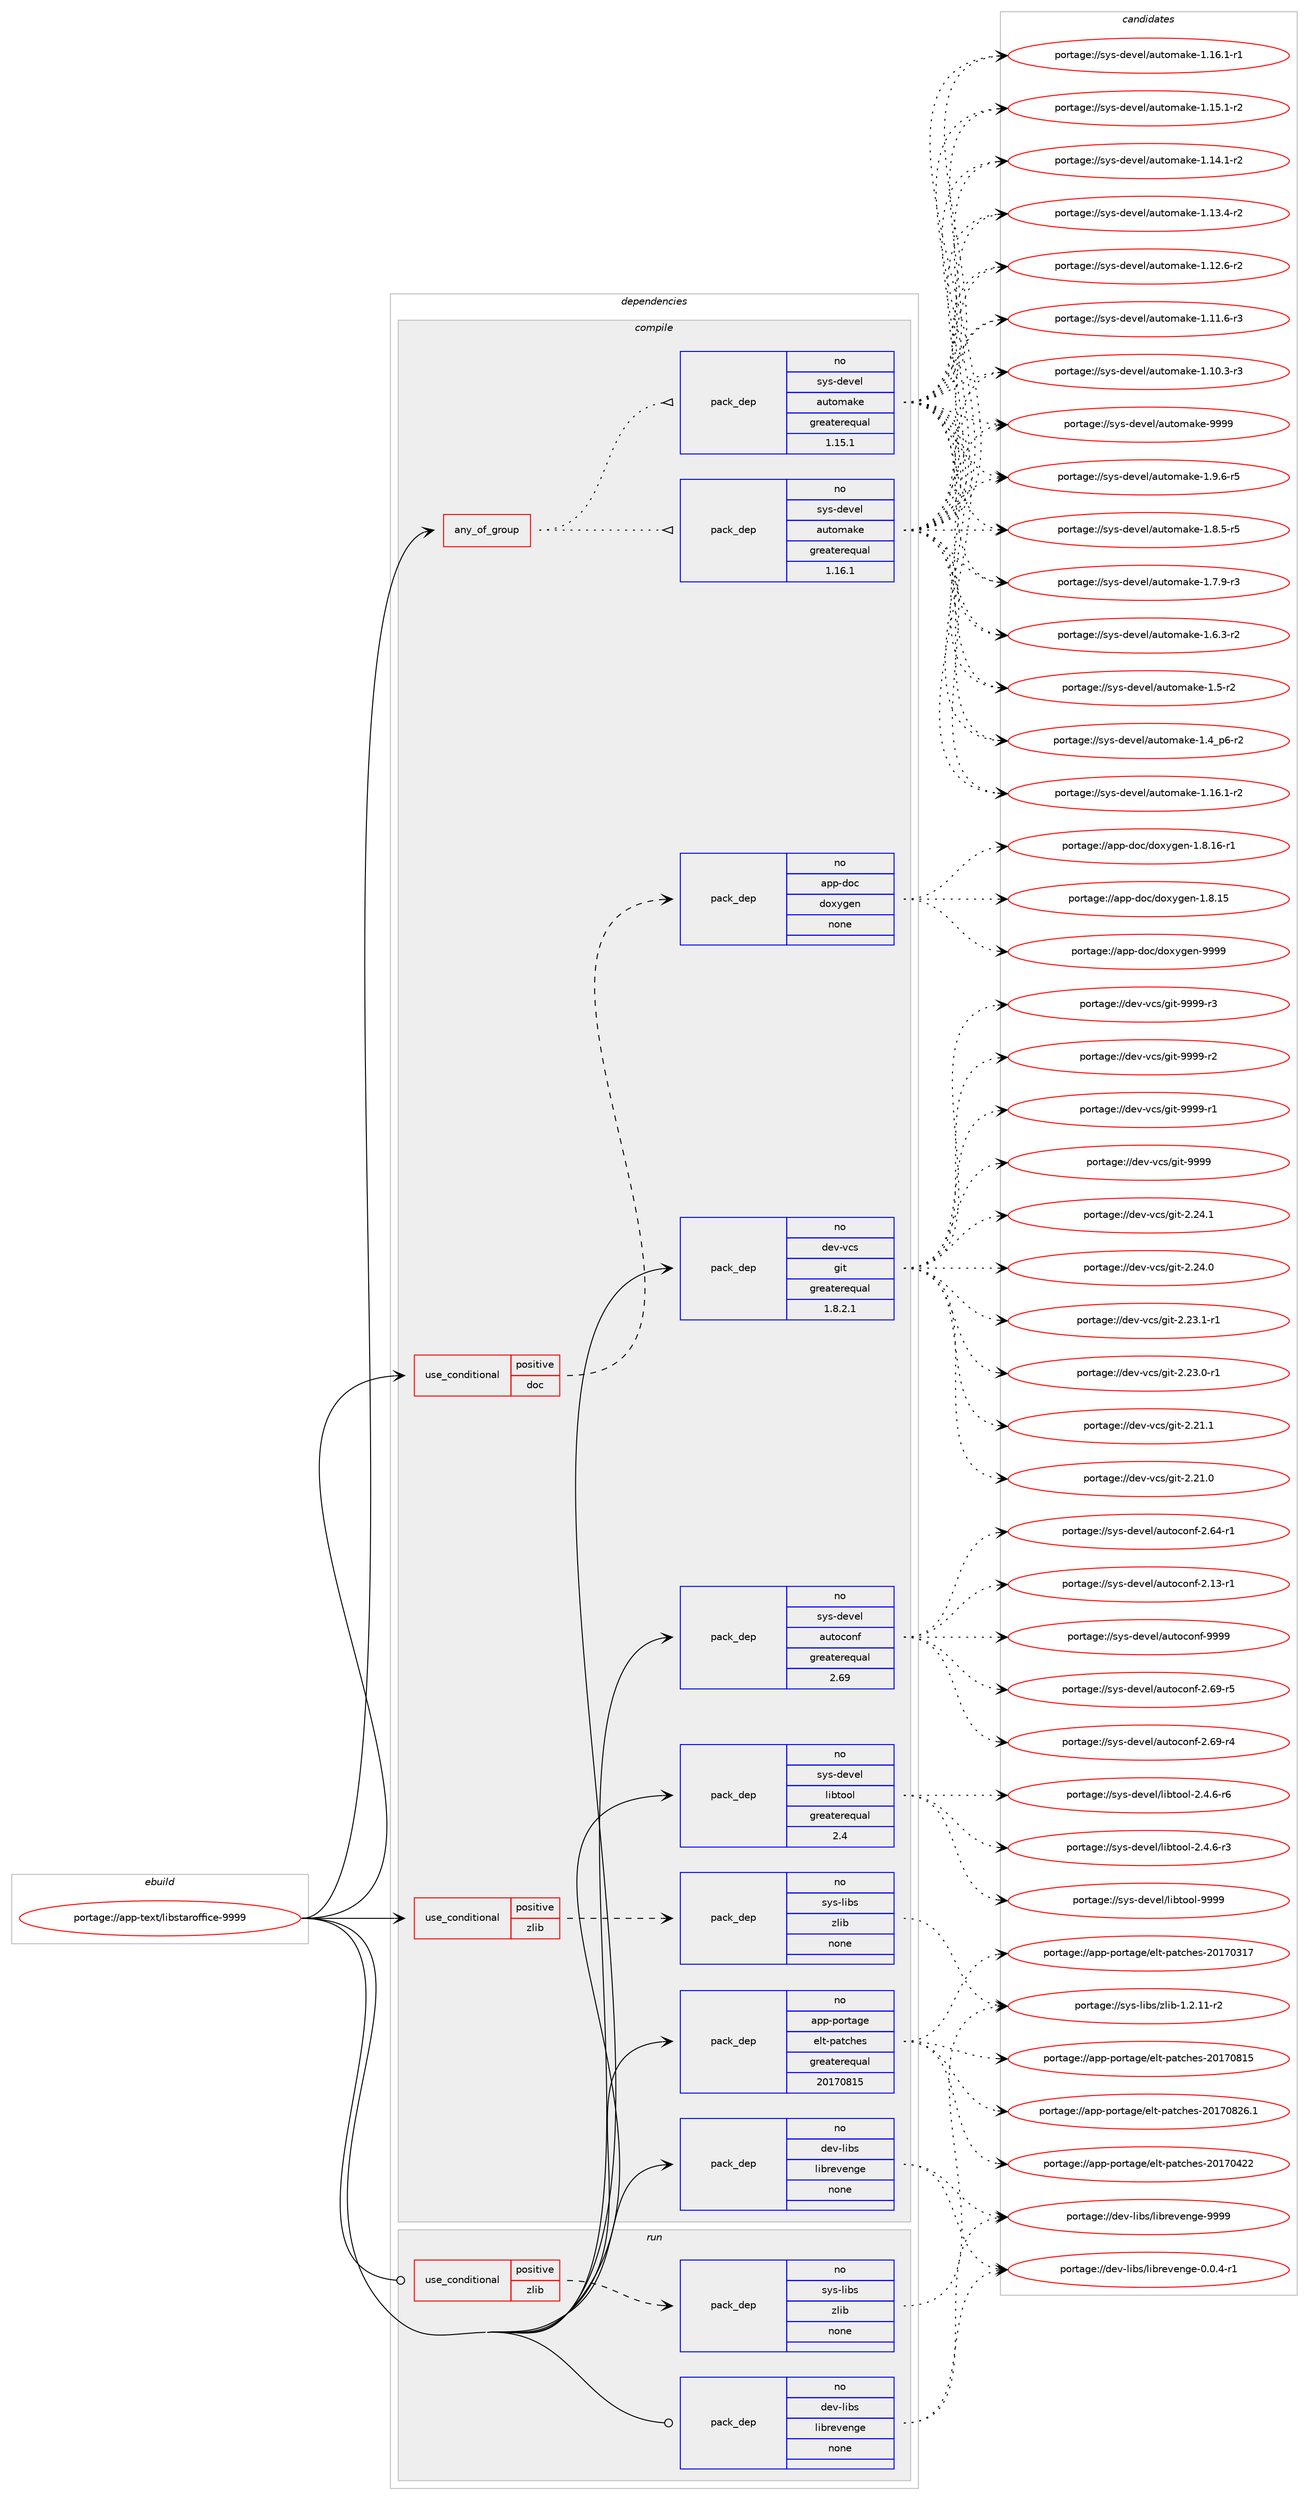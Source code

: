 digraph prolog {

# *************
# Graph options
# *************

newrank=true;
concentrate=true;
compound=true;
graph [rankdir=LR,fontname=Helvetica,fontsize=10,ranksep=1.5];#, ranksep=2.5, nodesep=0.2];
edge  [arrowhead=vee];
node  [fontname=Helvetica,fontsize=10];

# **********
# The ebuild
# **********

subgraph cluster_leftcol {
color=gray;
rank=same;
label=<<i>ebuild</i>>;
id [label="portage://app-text/libstaroffice-9999", color=red, width=4, href="../app-text/libstaroffice-9999.svg"];
}

# ****************
# The dependencies
# ****************

subgraph cluster_midcol {
color=gray;
label=<<i>dependencies</i>>;
subgraph cluster_compile {
fillcolor="#eeeeee";
style=filled;
label=<<i>compile</i>>;
subgraph any7680 {
dependency596222 [label=<<TABLE BORDER="0" CELLBORDER="1" CELLSPACING="0" CELLPADDING="4"><TR><TD CELLPADDING="10">any_of_group</TD></TR></TABLE>>, shape=none, color=red];subgraph pack448144 {
dependency596223 [label=<<TABLE BORDER="0" CELLBORDER="1" CELLSPACING="0" CELLPADDING="4" WIDTH="220"><TR><TD ROWSPAN="6" CELLPADDING="30">pack_dep</TD></TR><TR><TD WIDTH="110">no</TD></TR><TR><TD>sys-devel</TD></TR><TR><TD>automake</TD></TR><TR><TD>greaterequal</TD></TR><TR><TD>1.16.1</TD></TR></TABLE>>, shape=none, color=blue];
}
dependency596222:e -> dependency596223:w [weight=20,style="dotted",arrowhead="oinv"];
subgraph pack448145 {
dependency596224 [label=<<TABLE BORDER="0" CELLBORDER="1" CELLSPACING="0" CELLPADDING="4" WIDTH="220"><TR><TD ROWSPAN="6" CELLPADDING="30">pack_dep</TD></TR><TR><TD WIDTH="110">no</TD></TR><TR><TD>sys-devel</TD></TR><TR><TD>automake</TD></TR><TR><TD>greaterequal</TD></TR><TR><TD>1.15.1</TD></TR></TABLE>>, shape=none, color=blue];
}
dependency596222:e -> dependency596224:w [weight=20,style="dotted",arrowhead="oinv"];
}
id:e -> dependency596222:w [weight=20,style="solid",arrowhead="vee"];
subgraph cond140132 {
dependency596225 [label=<<TABLE BORDER="0" CELLBORDER="1" CELLSPACING="0" CELLPADDING="4"><TR><TD ROWSPAN="3" CELLPADDING="10">use_conditional</TD></TR><TR><TD>positive</TD></TR><TR><TD>doc</TD></TR></TABLE>>, shape=none, color=red];
subgraph pack448146 {
dependency596226 [label=<<TABLE BORDER="0" CELLBORDER="1" CELLSPACING="0" CELLPADDING="4" WIDTH="220"><TR><TD ROWSPAN="6" CELLPADDING="30">pack_dep</TD></TR><TR><TD WIDTH="110">no</TD></TR><TR><TD>app-doc</TD></TR><TR><TD>doxygen</TD></TR><TR><TD>none</TD></TR><TR><TD></TD></TR></TABLE>>, shape=none, color=blue];
}
dependency596225:e -> dependency596226:w [weight=20,style="dashed",arrowhead="vee"];
}
id:e -> dependency596225:w [weight=20,style="solid",arrowhead="vee"];
subgraph cond140133 {
dependency596227 [label=<<TABLE BORDER="0" CELLBORDER="1" CELLSPACING="0" CELLPADDING="4"><TR><TD ROWSPAN="3" CELLPADDING="10">use_conditional</TD></TR><TR><TD>positive</TD></TR><TR><TD>zlib</TD></TR></TABLE>>, shape=none, color=red];
subgraph pack448147 {
dependency596228 [label=<<TABLE BORDER="0" CELLBORDER="1" CELLSPACING="0" CELLPADDING="4" WIDTH="220"><TR><TD ROWSPAN="6" CELLPADDING="30">pack_dep</TD></TR><TR><TD WIDTH="110">no</TD></TR><TR><TD>sys-libs</TD></TR><TR><TD>zlib</TD></TR><TR><TD>none</TD></TR><TR><TD></TD></TR></TABLE>>, shape=none, color=blue];
}
dependency596227:e -> dependency596228:w [weight=20,style="dashed",arrowhead="vee"];
}
id:e -> dependency596227:w [weight=20,style="solid",arrowhead="vee"];
subgraph pack448148 {
dependency596229 [label=<<TABLE BORDER="0" CELLBORDER="1" CELLSPACING="0" CELLPADDING="4" WIDTH="220"><TR><TD ROWSPAN="6" CELLPADDING="30">pack_dep</TD></TR><TR><TD WIDTH="110">no</TD></TR><TR><TD>app-portage</TD></TR><TR><TD>elt-patches</TD></TR><TR><TD>greaterequal</TD></TR><TR><TD>20170815</TD></TR></TABLE>>, shape=none, color=blue];
}
id:e -> dependency596229:w [weight=20,style="solid",arrowhead="vee"];
subgraph pack448149 {
dependency596230 [label=<<TABLE BORDER="0" CELLBORDER="1" CELLSPACING="0" CELLPADDING="4" WIDTH="220"><TR><TD ROWSPAN="6" CELLPADDING="30">pack_dep</TD></TR><TR><TD WIDTH="110">no</TD></TR><TR><TD>dev-libs</TD></TR><TR><TD>librevenge</TD></TR><TR><TD>none</TD></TR><TR><TD></TD></TR></TABLE>>, shape=none, color=blue];
}
id:e -> dependency596230:w [weight=20,style="solid",arrowhead="vee"];
subgraph pack448150 {
dependency596231 [label=<<TABLE BORDER="0" CELLBORDER="1" CELLSPACING="0" CELLPADDING="4" WIDTH="220"><TR><TD ROWSPAN="6" CELLPADDING="30">pack_dep</TD></TR><TR><TD WIDTH="110">no</TD></TR><TR><TD>dev-vcs</TD></TR><TR><TD>git</TD></TR><TR><TD>greaterequal</TD></TR><TR><TD>1.8.2.1</TD></TR></TABLE>>, shape=none, color=blue];
}
id:e -> dependency596231:w [weight=20,style="solid",arrowhead="vee"];
subgraph pack448151 {
dependency596232 [label=<<TABLE BORDER="0" CELLBORDER="1" CELLSPACING="0" CELLPADDING="4" WIDTH="220"><TR><TD ROWSPAN="6" CELLPADDING="30">pack_dep</TD></TR><TR><TD WIDTH="110">no</TD></TR><TR><TD>sys-devel</TD></TR><TR><TD>autoconf</TD></TR><TR><TD>greaterequal</TD></TR><TR><TD>2.69</TD></TR></TABLE>>, shape=none, color=blue];
}
id:e -> dependency596232:w [weight=20,style="solid",arrowhead="vee"];
subgraph pack448152 {
dependency596233 [label=<<TABLE BORDER="0" CELLBORDER="1" CELLSPACING="0" CELLPADDING="4" WIDTH="220"><TR><TD ROWSPAN="6" CELLPADDING="30">pack_dep</TD></TR><TR><TD WIDTH="110">no</TD></TR><TR><TD>sys-devel</TD></TR><TR><TD>libtool</TD></TR><TR><TD>greaterequal</TD></TR><TR><TD>2.4</TD></TR></TABLE>>, shape=none, color=blue];
}
id:e -> dependency596233:w [weight=20,style="solid",arrowhead="vee"];
}
subgraph cluster_compileandrun {
fillcolor="#eeeeee";
style=filled;
label=<<i>compile and run</i>>;
}
subgraph cluster_run {
fillcolor="#eeeeee";
style=filled;
label=<<i>run</i>>;
subgraph cond140134 {
dependency596234 [label=<<TABLE BORDER="0" CELLBORDER="1" CELLSPACING="0" CELLPADDING="4"><TR><TD ROWSPAN="3" CELLPADDING="10">use_conditional</TD></TR><TR><TD>positive</TD></TR><TR><TD>zlib</TD></TR></TABLE>>, shape=none, color=red];
subgraph pack448153 {
dependency596235 [label=<<TABLE BORDER="0" CELLBORDER="1" CELLSPACING="0" CELLPADDING="4" WIDTH="220"><TR><TD ROWSPAN="6" CELLPADDING="30">pack_dep</TD></TR><TR><TD WIDTH="110">no</TD></TR><TR><TD>sys-libs</TD></TR><TR><TD>zlib</TD></TR><TR><TD>none</TD></TR><TR><TD></TD></TR></TABLE>>, shape=none, color=blue];
}
dependency596234:e -> dependency596235:w [weight=20,style="dashed",arrowhead="vee"];
}
id:e -> dependency596234:w [weight=20,style="solid",arrowhead="odot"];
subgraph pack448154 {
dependency596236 [label=<<TABLE BORDER="0" CELLBORDER="1" CELLSPACING="0" CELLPADDING="4" WIDTH="220"><TR><TD ROWSPAN="6" CELLPADDING="30">pack_dep</TD></TR><TR><TD WIDTH="110">no</TD></TR><TR><TD>dev-libs</TD></TR><TR><TD>librevenge</TD></TR><TR><TD>none</TD></TR><TR><TD></TD></TR></TABLE>>, shape=none, color=blue];
}
id:e -> dependency596236:w [weight=20,style="solid",arrowhead="odot"];
}
}

# **************
# The candidates
# **************

subgraph cluster_choices {
rank=same;
color=gray;
label=<<i>candidates</i>>;

subgraph choice448144 {
color=black;
nodesep=1;
choice115121115451001011181011084797117116111109971071014557575757 [label="portage://sys-devel/automake-9999", color=red, width=4,href="../sys-devel/automake-9999.svg"];
choice115121115451001011181011084797117116111109971071014549465746544511453 [label="portage://sys-devel/automake-1.9.6-r5", color=red, width=4,href="../sys-devel/automake-1.9.6-r5.svg"];
choice115121115451001011181011084797117116111109971071014549465646534511453 [label="portage://sys-devel/automake-1.8.5-r5", color=red, width=4,href="../sys-devel/automake-1.8.5-r5.svg"];
choice115121115451001011181011084797117116111109971071014549465546574511451 [label="portage://sys-devel/automake-1.7.9-r3", color=red, width=4,href="../sys-devel/automake-1.7.9-r3.svg"];
choice115121115451001011181011084797117116111109971071014549465446514511450 [label="portage://sys-devel/automake-1.6.3-r2", color=red, width=4,href="../sys-devel/automake-1.6.3-r2.svg"];
choice11512111545100101118101108479711711611110997107101454946534511450 [label="portage://sys-devel/automake-1.5-r2", color=red, width=4,href="../sys-devel/automake-1.5-r2.svg"];
choice115121115451001011181011084797117116111109971071014549465295112544511450 [label="portage://sys-devel/automake-1.4_p6-r2", color=red, width=4,href="../sys-devel/automake-1.4_p6-r2.svg"];
choice11512111545100101118101108479711711611110997107101454946495446494511450 [label="portage://sys-devel/automake-1.16.1-r2", color=red, width=4,href="../sys-devel/automake-1.16.1-r2.svg"];
choice11512111545100101118101108479711711611110997107101454946495446494511449 [label="portage://sys-devel/automake-1.16.1-r1", color=red, width=4,href="../sys-devel/automake-1.16.1-r1.svg"];
choice11512111545100101118101108479711711611110997107101454946495346494511450 [label="portage://sys-devel/automake-1.15.1-r2", color=red, width=4,href="../sys-devel/automake-1.15.1-r2.svg"];
choice11512111545100101118101108479711711611110997107101454946495246494511450 [label="portage://sys-devel/automake-1.14.1-r2", color=red, width=4,href="../sys-devel/automake-1.14.1-r2.svg"];
choice11512111545100101118101108479711711611110997107101454946495146524511450 [label="portage://sys-devel/automake-1.13.4-r2", color=red, width=4,href="../sys-devel/automake-1.13.4-r2.svg"];
choice11512111545100101118101108479711711611110997107101454946495046544511450 [label="portage://sys-devel/automake-1.12.6-r2", color=red, width=4,href="../sys-devel/automake-1.12.6-r2.svg"];
choice11512111545100101118101108479711711611110997107101454946494946544511451 [label="portage://sys-devel/automake-1.11.6-r3", color=red, width=4,href="../sys-devel/automake-1.11.6-r3.svg"];
choice11512111545100101118101108479711711611110997107101454946494846514511451 [label="portage://sys-devel/automake-1.10.3-r3", color=red, width=4,href="../sys-devel/automake-1.10.3-r3.svg"];
dependency596223:e -> choice115121115451001011181011084797117116111109971071014557575757:w [style=dotted,weight="100"];
dependency596223:e -> choice115121115451001011181011084797117116111109971071014549465746544511453:w [style=dotted,weight="100"];
dependency596223:e -> choice115121115451001011181011084797117116111109971071014549465646534511453:w [style=dotted,weight="100"];
dependency596223:e -> choice115121115451001011181011084797117116111109971071014549465546574511451:w [style=dotted,weight="100"];
dependency596223:e -> choice115121115451001011181011084797117116111109971071014549465446514511450:w [style=dotted,weight="100"];
dependency596223:e -> choice11512111545100101118101108479711711611110997107101454946534511450:w [style=dotted,weight="100"];
dependency596223:e -> choice115121115451001011181011084797117116111109971071014549465295112544511450:w [style=dotted,weight="100"];
dependency596223:e -> choice11512111545100101118101108479711711611110997107101454946495446494511450:w [style=dotted,weight="100"];
dependency596223:e -> choice11512111545100101118101108479711711611110997107101454946495446494511449:w [style=dotted,weight="100"];
dependency596223:e -> choice11512111545100101118101108479711711611110997107101454946495346494511450:w [style=dotted,weight="100"];
dependency596223:e -> choice11512111545100101118101108479711711611110997107101454946495246494511450:w [style=dotted,weight="100"];
dependency596223:e -> choice11512111545100101118101108479711711611110997107101454946495146524511450:w [style=dotted,weight="100"];
dependency596223:e -> choice11512111545100101118101108479711711611110997107101454946495046544511450:w [style=dotted,weight="100"];
dependency596223:e -> choice11512111545100101118101108479711711611110997107101454946494946544511451:w [style=dotted,weight="100"];
dependency596223:e -> choice11512111545100101118101108479711711611110997107101454946494846514511451:w [style=dotted,weight="100"];
}
subgraph choice448145 {
color=black;
nodesep=1;
choice115121115451001011181011084797117116111109971071014557575757 [label="portage://sys-devel/automake-9999", color=red, width=4,href="../sys-devel/automake-9999.svg"];
choice115121115451001011181011084797117116111109971071014549465746544511453 [label="portage://sys-devel/automake-1.9.6-r5", color=red, width=4,href="../sys-devel/automake-1.9.6-r5.svg"];
choice115121115451001011181011084797117116111109971071014549465646534511453 [label="portage://sys-devel/automake-1.8.5-r5", color=red, width=4,href="../sys-devel/automake-1.8.5-r5.svg"];
choice115121115451001011181011084797117116111109971071014549465546574511451 [label="portage://sys-devel/automake-1.7.9-r3", color=red, width=4,href="../sys-devel/automake-1.7.9-r3.svg"];
choice115121115451001011181011084797117116111109971071014549465446514511450 [label="portage://sys-devel/automake-1.6.3-r2", color=red, width=4,href="../sys-devel/automake-1.6.3-r2.svg"];
choice11512111545100101118101108479711711611110997107101454946534511450 [label="portage://sys-devel/automake-1.5-r2", color=red, width=4,href="../sys-devel/automake-1.5-r2.svg"];
choice115121115451001011181011084797117116111109971071014549465295112544511450 [label="portage://sys-devel/automake-1.4_p6-r2", color=red, width=4,href="../sys-devel/automake-1.4_p6-r2.svg"];
choice11512111545100101118101108479711711611110997107101454946495446494511450 [label="portage://sys-devel/automake-1.16.1-r2", color=red, width=4,href="../sys-devel/automake-1.16.1-r2.svg"];
choice11512111545100101118101108479711711611110997107101454946495446494511449 [label="portage://sys-devel/automake-1.16.1-r1", color=red, width=4,href="../sys-devel/automake-1.16.1-r1.svg"];
choice11512111545100101118101108479711711611110997107101454946495346494511450 [label="portage://sys-devel/automake-1.15.1-r2", color=red, width=4,href="../sys-devel/automake-1.15.1-r2.svg"];
choice11512111545100101118101108479711711611110997107101454946495246494511450 [label="portage://sys-devel/automake-1.14.1-r2", color=red, width=4,href="../sys-devel/automake-1.14.1-r2.svg"];
choice11512111545100101118101108479711711611110997107101454946495146524511450 [label="portage://sys-devel/automake-1.13.4-r2", color=red, width=4,href="../sys-devel/automake-1.13.4-r2.svg"];
choice11512111545100101118101108479711711611110997107101454946495046544511450 [label="portage://sys-devel/automake-1.12.6-r2", color=red, width=4,href="../sys-devel/automake-1.12.6-r2.svg"];
choice11512111545100101118101108479711711611110997107101454946494946544511451 [label="portage://sys-devel/automake-1.11.6-r3", color=red, width=4,href="../sys-devel/automake-1.11.6-r3.svg"];
choice11512111545100101118101108479711711611110997107101454946494846514511451 [label="portage://sys-devel/automake-1.10.3-r3", color=red, width=4,href="../sys-devel/automake-1.10.3-r3.svg"];
dependency596224:e -> choice115121115451001011181011084797117116111109971071014557575757:w [style=dotted,weight="100"];
dependency596224:e -> choice115121115451001011181011084797117116111109971071014549465746544511453:w [style=dotted,weight="100"];
dependency596224:e -> choice115121115451001011181011084797117116111109971071014549465646534511453:w [style=dotted,weight="100"];
dependency596224:e -> choice115121115451001011181011084797117116111109971071014549465546574511451:w [style=dotted,weight="100"];
dependency596224:e -> choice115121115451001011181011084797117116111109971071014549465446514511450:w [style=dotted,weight="100"];
dependency596224:e -> choice11512111545100101118101108479711711611110997107101454946534511450:w [style=dotted,weight="100"];
dependency596224:e -> choice115121115451001011181011084797117116111109971071014549465295112544511450:w [style=dotted,weight="100"];
dependency596224:e -> choice11512111545100101118101108479711711611110997107101454946495446494511450:w [style=dotted,weight="100"];
dependency596224:e -> choice11512111545100101118101108479711711611110997107101454946495446494511449:w [style=dotted,weight="100"];
dependency596224:e -> choice11512111545100101118101108479711711611110997107101454946495346494511450:w [style=dotted,weight="100"];
dependency596224:e -> choice11512111545100101118101108479711711611110997107101454946495246494511450:w [style=dotted,weight="100"];
dependency596224:e -> choice11512111545100101118101108479711711611110997107101454946495146524511450:w [style=dotted,weight="100"];
dependency596224:e -> choice11512111545100101118101108479711711611110997107101454946495046544511450:w [style=dotted,weight="100"];
dependency596224:e -> choice11512111545100101118101108479711711611110997107101454946494946544511451:w [style=dotted,weight="100"];
dependency596224:e -> choice11512111545100101118101108479711711611110997107101454946494846514511451:w [style=dotted,weight="100"];
}
subgraph choice448146 {
color=black;
nodesep=1;
choice971121124510011199471001111201211031011104557575757 [label="portage://app-doc/doxygen-9999", color=red, width=4,href="../app-doc/doxygen-9999.svg"];
choice97112112451001119947100111120121103101110454946564649544511449 [label="portage://app-doc/doxygen-1.8.16-r1", color=red, width=4,href="../app-doc/doxygen-1.8.16-r1.svg"];
choice9711211245100111994710011112012110310111045494656464953 [label="portage://app-doc/doxygen-1.8.15", color=red, width=4,href="../app-doc/doxygen-1.8.15.svg"];
dependency596226:e -> choice971121124510011199471001111201211031011104557575757:w [style=dotted,weight="100"];
dependency596226:e -> choice97112112451001119947100111120121103101110454946564649544511449:w [style=dotted,weight="100"];
dependency596226:e -> choice9711211245100111994710011112012110310111045494656464953:w [style=dotted,weight="100"];
}
subgraph choice448147 {
color=black;
nodesep=1;
choice11512111545108105981154712210810598454946504649494511450 [label="portage://sys-libs/zlib-1.2.11-r2", color=red, width=4,href="../sys-libs/zlib-1.2.11-r2.svg"];
dependency596228:e -> choice11512111545108105981154712210810598454946504649494511450:w [style=dotted,weight="100"];
}
subgraph choice448148 {
color=black;
nodesep=1;
choice971121124511211111411697103101471011081164511297116991041011154550484955485650544649 [label="portage://app-portage/elt-patches-20170826.1", color=red, width=4,href="../app-portage/elt-patches-20170826.1.svg"];
choice97112112451121111141169710310147101108116451129711699104101115455048495548564953 [label="portage://app-portage/elt-patches-20170815", color=red, width=4,href="../app-portage/elt-patches-20170815.svg"];
choice97112112451121111141169710310147101108116451129711699104101115455048495548525050 [label="portage://app-portage/elt-patches-20170422", color=red, width=4,href="../app-portage/elt-patches-20170422.svg"];
choice97112112451121111141169710310147101108116451129711699104101115455048495548514955 [label="portage://app-portage/elt-patches-20170317", color=red, width=4,href="../app-portage/elt-patches-20170317.svg"];
dependency596229:e -> choice971121124511211111411697103101471011081164511297116991041011154550484955485650544649:w [style=dotted,weight="100"];
dependency596229:e -> choice97112112451121111141169710310147101108116451129711699104101115455048495548564953:w [style=dotted,weight="100"];
dependency596229:e -> choice97112112451121111141169710310147101108116451129711699104101115455048495548525050:w [style=dotted,weight="100"];
dependency596229:e -> choice97112112451121111141169710310147101108116451129711699104101115455048495548514955:w [style=dotted,weight="100"];
}
subgraph choice448149 {
color=black;
nodesep=1;
choice100101118451081059811547108105981141011181011101031014557575757 [label="portage://dev-libs/librevenge-9999", color=red, width=4,href="../dev-libs/librevenge-9999.svg"];
choice100101118451081059811547108105981141011181011101031014548464846524511449 [label="portage://dev-libs/librevenge-0.0.4-r1", color=red, width=4,href="../dev-libs/librevenge-0.0.4-r1.svg"];
dependency596230:e -> choice100101118451081059811547108105981141011181011101031014557575757:w [style=dotted,weight="100"];
dependency596230:e -> choice100101118451081059811547108105981141011181011101031014548464846524511449:w [style=dotted,weight="100"];
}
subgraph choice448150 {
color=black;
nodesep=1;
choice10010111845118991154710310511645575757574511451 [label="portage://dev-vcs/git-9999-r3", color=red, width=4,href="../dev-vcs/git-9999-r3.svg"];
choice10010111845118991154710310511645575757574511450 [label="portage://dev-vcs/git-9999-r2", color=red, width=4,href="../dev-vcs/git-9999-r2.svg"];
choice10010111845118991154710310511645575757574511449 [label="portage://dev-vcs/git-9999-r1", color=red, width=4,href="../dev-vcs/git-9999-r1.svg"];
choice1001011184511899115471031051164557575757 [label="portage://dev-vcs/git-9999", color=red, width=4,href="../dev-vcs/git-9999.svg"];
choice10010111845118991154710310511645504650524649 [label="portage://dev-vcs/git-2.24.1", color=red, width=4,href="../dev-vcs/git-2.24.1.svg"];
choice10010111845118991154710310511645504650524648 [label="portage://dev-vcs/git-2.24.0", color=red, width=4,href="../dev-vcs/git-2.24.0.svg"];
choice100101118451189911547103105116455046505146494511449 [label="portage://dev-vcs/git-2.23.1-r1", color=red, width=4,href="../dev-vcs/git-2.23.1-r1.svg"];
choice100101118451189911547103105116455046505146484511449 [label="portage://dev-vcs/git-2.23.0-r1", color=red, width=4,href="../dev-vcs/git-2.23.0-r1.svg"];
choice10010111845118991154710310511645504650494649 [label="portage://dev-vcs/git-2.21.1", color=red, width=4,href="../dev-vcs/git-2.21.1.svg"];
choice10010111845118991154710310511645504650494648 [label="portage://dev-vcs/git-2.21.0", color=red, width=4,href="../dev-vcs/git-2.21.0.svg"];
dependency596231:e -> choice10010111845118991154710310511645575757574511451:w [style=dotted,weight="100"];
dependency596231:e -> choice10010111845118991154710310511645575757574511450:w [style=dotted,weight="100"];
dependency596231:e -> choice10010111845118991154710310511645575757574511449:w [style=dotted,weight="100"];
dependency596231:e -> choice1001011184511899115471031051164557575757:w [style=dotted,weight="100"];
dependency596231:e -> choice10010111845118991154710310511645504650524649:w [style=dotted,weight="100"];
dependency596231:e -> choice10010111845118991154710310511645504650524648:w [style=dotted,weight="100"];
dependency596231:e -> choice100101118451189911547103105116455046505146494511449:w [style=dotted,weight="100"];
dependency596231:e -> choice100101118451189911547103105116455046505146484511449:w [style=dotted,weight="100"];
dependency596231:e -> choice10010111845118991154710310511645504650494649:w [style=dotted,weight="100"];
dependency596231:e -> choice10010111845118991154710310511645504650494648:w [style=dotted,weight="100"];
}
subgraph choice448151 {
color=black;
nodesep=1;
choice115121115451001011181011084797117116111991111101024557575757 [label="portage://sys-devel/autoconf-9999", color=red, width=4,href="../sys-devel/autoconf-9999.svg"];
choice1151211154510010111810110847971171161119911111010245504654574511453 [label="portage://sys-devel/autoconf-2.69-r5", color=red, width=4,href="../sys-devel/autoconf-2.69-r5.svg"];
choice1151211154510010111810110847971171161119911111010245504654574511452 [label="portage://sys-devel/autoconf-2.69-r4", color=red, width=4,href="../sys-devel/autoconf-2.69-r4.svg"];
choice1151211154510010111810110847971171161119911111010245504654524511449 [label="portage://sys-devel/autoconf-2.64-r1", color=red, width=4,href="../sys-devel/autoconf-2.64-r1.svg"];
choice1151211154510010111810110847971171161119911111010245504649514511449 [label="portage://sys-devel/autoconf-2.13-r1", color=red, width=4,href="../sys-devel/autoconf-2.13-r1.svg"];
dependency596232:e -> choice115121115451001011181011084797117116111991111101024557575757:w [style=dotted,weight="100"];
dependency596232:e -> choice1151211154510010111810110847971171161119911111010245504654574511453:w [style=dotted,weight="100"];
dependency596232:e -> choice1151211154510010111810110847971171161119911111010245504654574511452:w [style=dotted,weight="100"];
dependency596232:e -> choice1151211154510010111810110847971171161119911111010245504654524511449:w [style=dotted,weight="100"];
dependency596232:e -> choice1151211154510010111810110847971171161119911111010245504649514511449:w [style=dotted,weight="100"];
}
subgraph choice448152 {
color=black;
nodesep=1;
choice1151211154510010111810110847108105981161111111084557575757 [label="portage://sys-devel/libtool-9999", color=red, width=4,href="../sys-devel/libtool-9999.svg"];
choice1151211154510010111810110847108105981161111111084550465246544511454 [label="portage://sys-devel/libtool-2.4.6-r6", color=red, width=4,href="../sys-devel/libtool-2.4.6-r6.svg"];
choice1151211154510010111810110847108105981161111111084550465246544511451 [label="portage://sys-devel/libtool-2.4.6-r3", color=red, width=4,href="../sys-devel/libtool-2.4.6-r3.svg"];
dependency596233:e -> choice1151211154510010111810110847108105981161111111084557575757:w [style=dotted,weight="100"];
dependency596233:e -> choice1151211154510010111810110847108105981161111111084550465246544511454:w [style=dotted,weight="100"];
dependency596233:e -> choice1151211154510010111810110847108105981161111111084550465246544511451:w [style=dotted,weight="100"];
}
subgraph choice448153 {
color=black;
nodesep=1;
choice11512111545108105981154712210810598454946504649494511450 [label="portage://sys-libs/zlib-1.2.11-r2", color=red, width=4,href="../sys-libs/zlib-1.2.11-r2.svg"];
dependency596235:e -> choice11512111545108105981154712210810598454946504649494511450:w [style=dotted,weight="100"];
}
subgraph choice448154 {
color=black;
nodesep=1;
choice100101118451081059811547108105981141011181011101031014557575757 [label="portage://dev-libs/librevenge-9999", color=red, width=4,href="../dev-libs/librevenge-9999.svg"];
choice100101118451081059811547108105981141011181011101031014548464846524511449 [label="portage://dev-libs/librevenge-0.0.4-r1", color=red, width=4,href="../dev-libs/librevenge-0.0.4-r1.svg"];
dependency596236:e -> choice100101118451081059811547108105981141011181011101031014557575757:w [style=dotted,weight="100"];
dependency596236:e -> choice100101118451081059811547108105981141011181011101031014548464846524511449:w [style=dotted,weight="100"];
}
}

}

